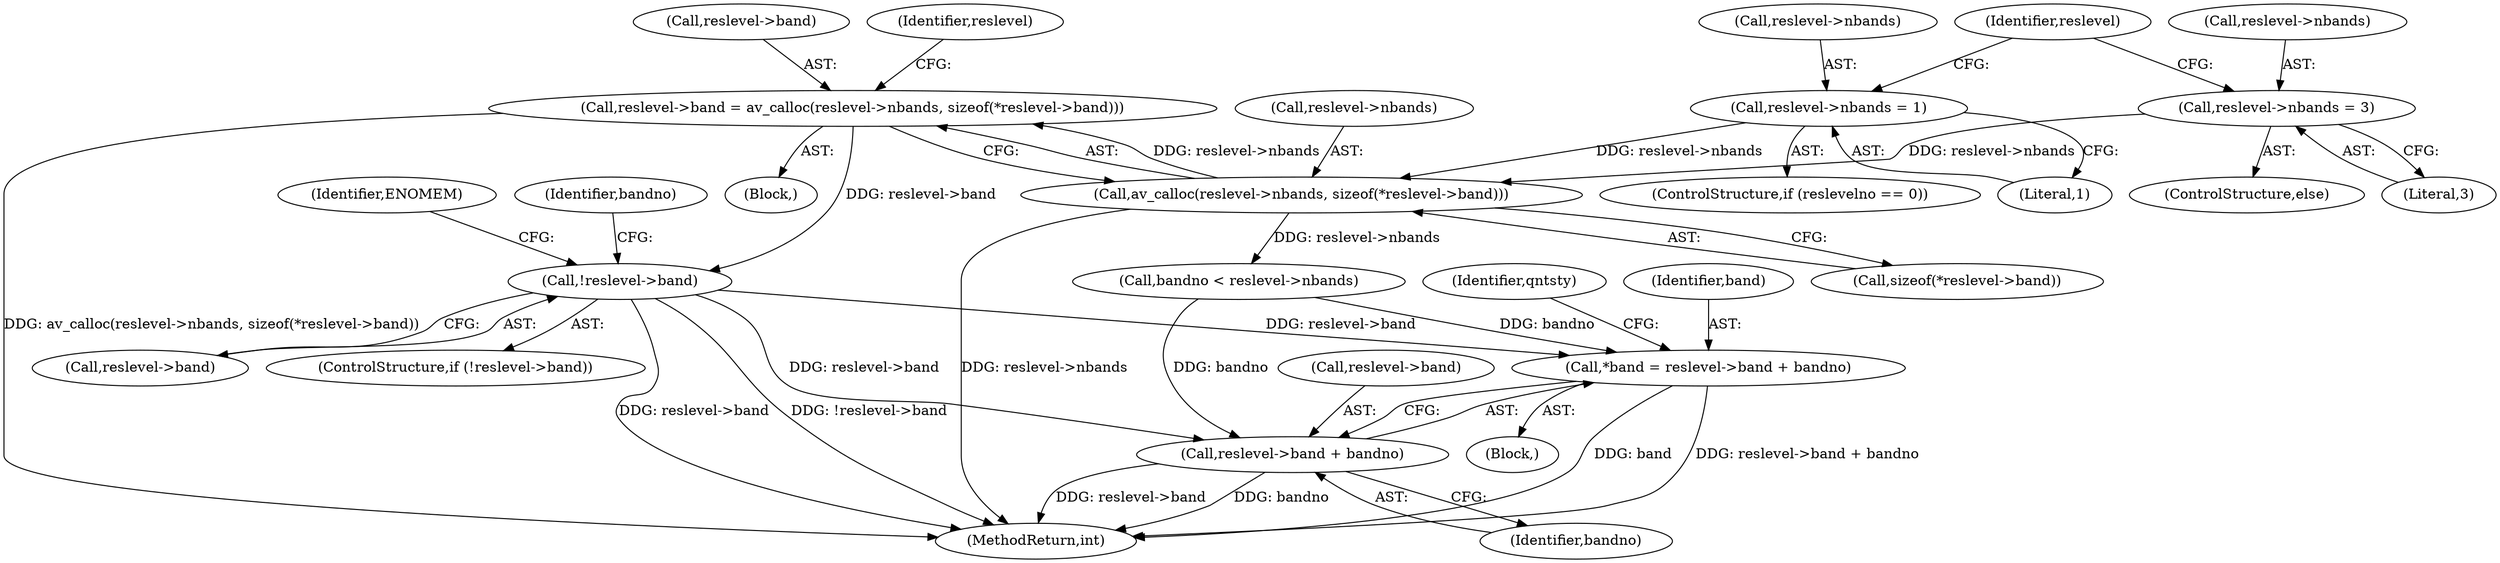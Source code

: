 digraph "0_FFmpeg_912ce9dd2080c5837285a471d750fa311e09b555_0@API" {
"1000497" [label="(Call,reslevel->band = av_calloc(reslevel->nbands, sizeof(*reslevel->band)))"];
"1000501" [label="(Call,av_calloc(reslevel->nbands, sizeof(*reslevel->band)))"];
"1000388" [label="(Call,reslevel->nbands = 1)"];
"1000394" [label="(Call,reslevel->nbands = 3)"];
"1000511" [label="(Call,!reslevel->band)"];
"1000534" [label="(Call,*band = reslevel->band + bandno)"];
"1000536" [label="(Call,reslevel->band + bandno)"];
"1000388" [label="(Call,reslevel->nbands = 1)"];
"1000389" [label="(Call,reslevel->nbands)"];
"1000498" [label="(Call,reslevel->band)"];
"1000534" [label="(Call,*band = reslevel->band + bandno)"];
"1000512" [label="(Call,reslevel->band)"];
"1000520" [label="(Identifier,bandno)"];
"1000510" [label="(ControlStructure,if (!reslevel->band))"];
"1000532" [label="(Block,)"];
"1000537" [label="(Call,reslevel->band)"];
"1000546" [label="(Identifier,qntsty)"];
"1000392" [label="(Literal,1)"];
"1000511" [label="(Call,!reslevel->band)"];
"1000394" [label="(Call,reslevel->nbands = 3)"];
"1000398" [label="(Literal,3)"];
"1000395" [label="(Call,reslevel->nbands)"];
"1000312" [label="(Block,)"];
"1000540" [label="(Identifier,bandno)"];
"1000522" [label="(Call,bandno < reslevel->nbands)"];
"1000404" [label="(Identifier,reslevel)"];
"1000536" [label="(Call,reslevel->band + bandno)"];
"1001573" [label="(MethodReturn,int)"];
"1000517" [label="(Identifier,ENOMEM)"];
"1000384" [label="(ControlStructure,if (reslevelno == 0))"];
"1000497" [label="(Call,reslevel->band = av_calloc(reslevel->nbands, sizeof(*reslevel->band)))"];
"1000393" [label="(ControlStructure,else)"];
"1000513" [label="(Identifier,reslevel)"];
"1000501" [label="(Call,av_calloc(reslevel->nbands, sizeof(*reslevel->band)))"];
"1000535" [label="(Identifier,band)"];
"1000505" [label="(Call,sizeof(*reslevel->band))"];
"1000502" [label="(Call,reslevel->nbands)"];
"1000497" -> "1000312"  [label="AST: "];
"1000497" -> "1000501"  [label="CFG: "];
"1000498" -> "1000497"  [label="AST: "];
"1000501" -> "1000497"  [label="AST: "];
"1000513" -> "1000497"  [label="CFG: "];
"1000497" -> "1001573"  [label="DDG: av_calloc(reslevel->nbands, sizeof(*reslevel->band))"];
"1000501" -> "1000497"  [label="DDG: reslevel->nbands"];
"1000497" -> "1000511"  [label="DDG: reslevel->band"];
"1000501" -> "1000505"  [label="CFG: "];
"1000502" -> "1000501"  [label="AST: "];
"1000505" -> "1000501"  [label="AST: "];
"1000501" -> "1001573"  [label="DDG: reslevel->nbands"];
"1000388" -> "1000501"  [label="DDG: reslevel->nbands"];
"1000394" -> "1000501"  [label="DDG: reslevel->nbands"];
"1000501" -> "1000522"  [label="DDG: reslevel->nbands"];
"1000388" -> "1000384"  [label="AST: "];
"1000388" -> "1000392"  [label="CFG: "];
"1000389" -> "1000388"  [label="AST: "];
"1000392" -> "1000388"  [label="AST: "];
"1000404" -> "1000388"  [label="CFG: "];
"1000394" -> "1000393"  [label="AST: "];
"1000394" -> "1000398"  [label="CFG: "];
"1000395" -> "1000394"  [label="AST: "];
"1000398" -> "1000394"  [label="AST: "];
"1000404" -> "1000394"  [label="CFG: "];
"1000511" -> "1000510"  [label="AST: "];
"1000511" -> "1000512"  [label="CFG: "];
"1000512" -> "1000511"  [label="AST: "];
"1000517" -> "1000511"  [label="CFG: "];
"1000520" -> "1000511"  [label="CFG: "];
"1000511" -> "1001573"  [label="DDG: !reslevel->band"];
"1000511" -> "1001573"  [label="DDG: reslevel->band"];
"1000511" -> "1000534"  [label="DDG: reslevel->band"];
"1000511" -> "1000536"  [label="DDG: reslevel->band"];
"1000534" -> "1000532"  [label="AST: "];
"1000534" -> "1000536"  [label="CFG: "];
"1000535" -> "1000534"  [label="AST: "];
"1000536" -> "1000534"  [label="AST: "];
"1000546" -> "1000534"  [label="CFG: "];
"1000534" -> "1001573"  [label="DDG: reslevel->band + bandno"];
"1000534" -> "1001573"  [label="DDG: band"];
"1000522" -> "1000534"  [label="DDG: bandno"];
"1000536" -> "1000540"  [label="CFG: "];
"1000537" -> "1000536"  [label="AST: "];
"1000540" -> "1000536"  [label="AST: "];
"1000536" -> "1001573"  [label="DDG: bandno"];
"1000536" -> "1001573"  [label="DDG: reslevel->band"];
"1000522" -> "1000536"  [label="DDG: bandno"];
}
